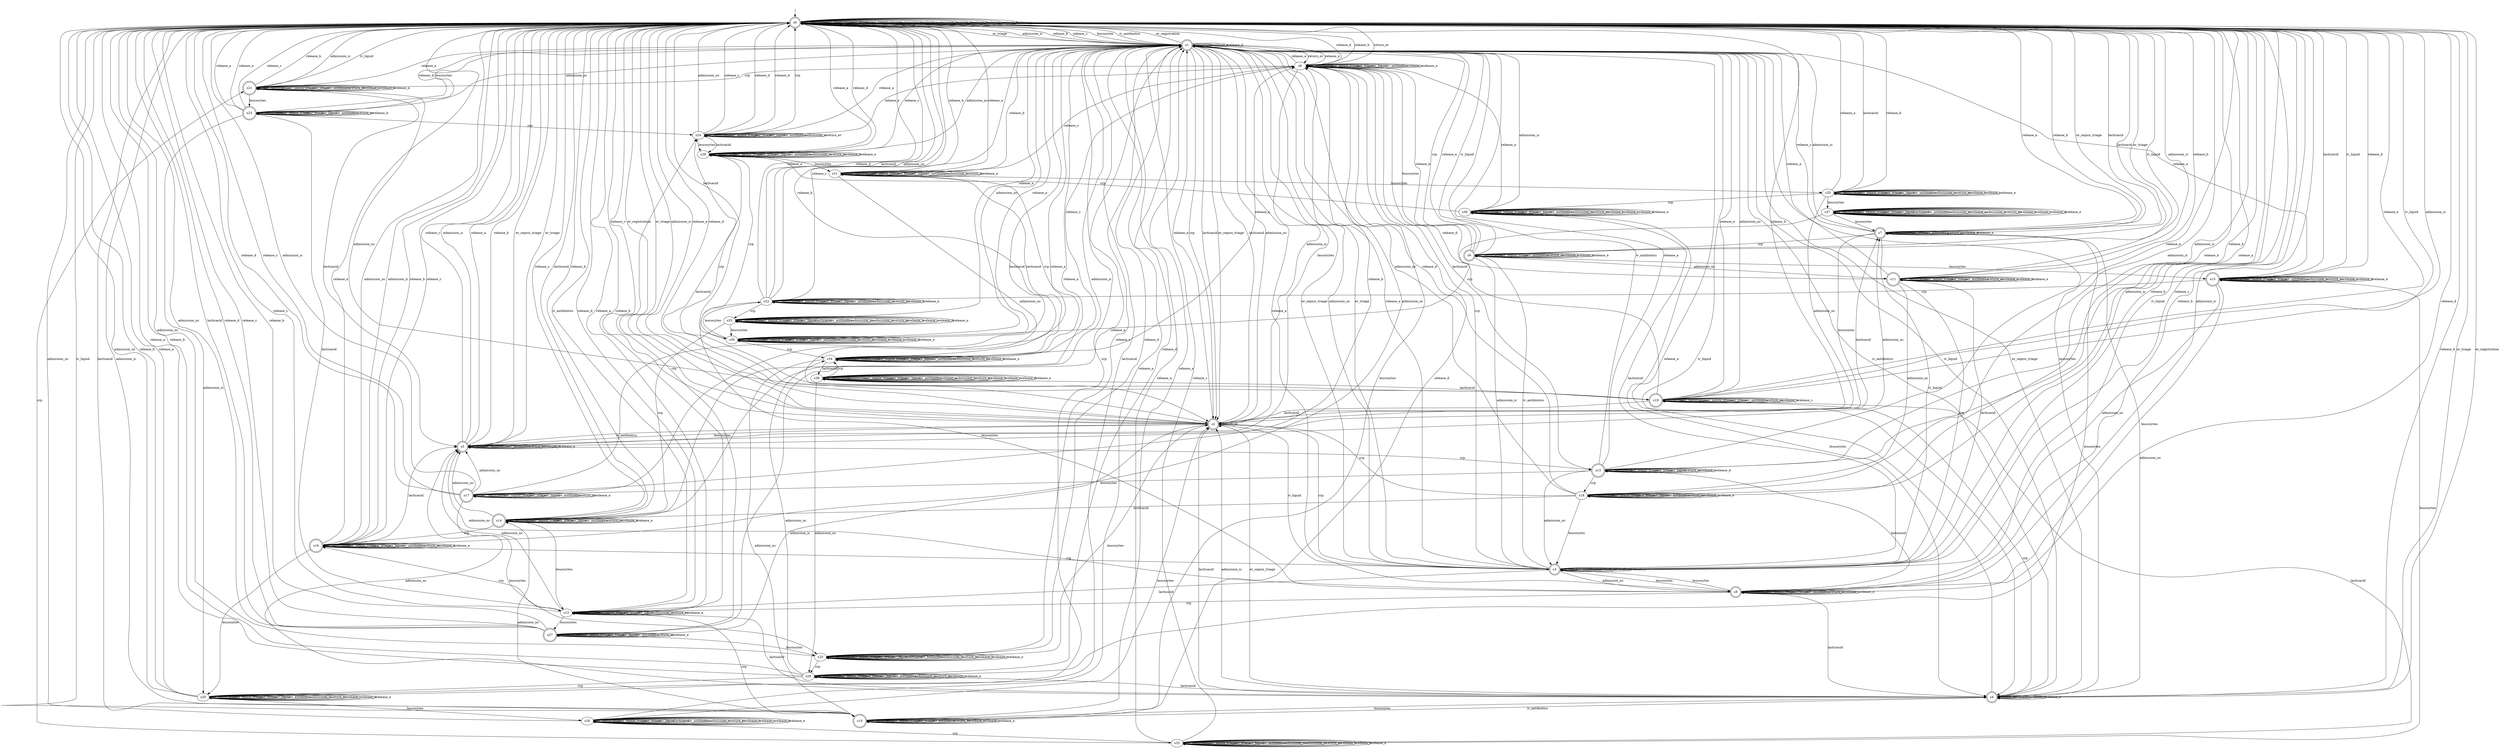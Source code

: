 digraph model_9 {
s0 [label="s0", shape=doublecircle];
s1 [label="s1", shape=doublecircle];
s2 [label="s2", shape=doublecircle];
s3 [label="s3", shape=doublecircle];
s4 [label="s4", shape=doublecircle];
s5 [label="s5", shape=doublecircle];
s6 [label="s6"];
s7 [label="s7", shape=doublecircle];
s8 [label="s8", shape=doublecircle];
s9 [label="s9", shape=doublecircle];
s10 [label="s10", shape=doublecircle];
s11 [label="s11", shape=doublecircle];
s12 [label="s12"];
s13 [label="s13", shape=doublecircle];
s14 [label="s14", shape=doublecircle];
s15 [label="s15", shape=doublecircle];
s16 [label="s16", shape=doublecircle];
s17 [label="s17", shape=doublecircle];
s18 [label="s18"];
s19 [label="s19", shape=doublecircle];
s20 [label="s20"];
s21 [label="s21", shape=doublecircle];
s22 [label="s22"];
s23 [label="s23", shape=doublecircle];
s24 [label="s24"];
s25 [label="s25"];
s26 [label="s26"];
s27 [label="s27", shape=doublecircle];
s28 [label="s28"];
s29 [label="s29"];
s30 [label="s30"];
s31 [label="s31"];
s32 [label="s32"];
s33 [label="s33"];
s34 [label="s34"];
s35 [label="s35"];
s36 [label="s36"];
s37 [label="s37"];
s38 [label="s38"];
s0 -> s0  [label="er_registration"];
s0 -> s1  [label="leucocytes"];
s0 -> s0  [label="er_sepsis_triage"];
s0 -> s0  [label="er_triage"];
s0 -> s0  [label="crp"];
s0 -> s0  [label="iv_liquid"];
s0 -> s0  [label="lacticacid"];
s0 -> s1  [label="iv_antibiotics"];
s0 -> s0  [label="admission_nc"];
s0 -> s0  [label="release_a"];
s0 -> s0  [label="admission_ic"];
s0 -> s0  [label="return_er"];
s0 -> s0  [label="release_b"];
s0 -> s0  [label="release_c"];
s0 -> s0  [label="release_d"];
s0 -> s0  [label="release_e"];
s1 -> s2  [label="crp"];
s1 -> s0  [label="er_registration"];
s1 -> s2  [label="lacticacid"];
s1 -> s0  [label="er_triage"];
s1 -> s1  [label="leucocytes"];
s1 -> s3  [label="admission_nc"];
s1 -> s2  [label="er_sepsis_triage"];
s1 -> s4  [label="iv_liquid"];
s1 -> s4  [label="iv_antibiotics"];
s1 -> s0  [label="admission_ic"];
s1 -> s1  [label="release_a"];
s1 -> s0  [label="release_b"];
s1 -> s6  [label="return_er"];
s1 -> s6  [label="release_e"];
s1 -> s0  [label="release_c"];
s1 -> s1  [label="release_d"];
s2 -> s0  [label="er_registration"];
s2 -> s0  [label="er_triage"];
s2 -> s1  [label="lacticacid"];
s2 -> s4  [label="er_sepsis_triage"];
s2 -> s1  [label="admission_nc"];
s2 -> s5  [label="leucocytes"];
s2 -> s3  [label="iv_liquid"];
s2 -> s5  [label="iv_antibiotics"];
s2 -> s0  [label="admission_ic"];
s2 -> s3  [label="crp"];
s2 -> s0  [label="release_a"];
s2 -> s0  [label="release_d"];
s2 -> s0  [label="release_b"];
s2 -> s0  [label="release_c"];
s2 -> s1  [label="release_e"];
s2 -> s2  [label="return_er"];
s3 -> s1  [label="er_triage"];
s3 -> s1  [label="er_sepsis_triage"];
s3 -> s0  [label="admission_ic"];
s3 -> s9  [label="iv_antibiotics"];
s3 -> s3  [label="iv_liquid"];
s3 -> s8  [label="admission_nc"];
s3 -> s8  [label="leucocytes"];
s3 -> s1  [label="release_a"];
s3 -> s6  [label="crp"];
s3 -> s0  [label="release_b"];
s3 -> s12  [label="lacticacid"];
s3 -> s0  [label="release_c"];
s3 -> s3  [label="er_registration"];
s3 -> s3  [label="return_er"];
s3 -> s3  [label="release_d"];
s3 -> s3  [label="release_e"];
s4 -> s5  [label="admission_nc"];
s4 -> s1  [label="iv_liquid"];
s4 -> s10  [label="iv_antibiotics"];
s4 -> s0  [label="er_triage"];
s4 -> s1  [label="er_sepsis_triage"];
s4 -> s0  [label="er_registration"];
s4 -> s1  [label="leucocytes"];
s4 -> s2  [label="lacticacid"];
s4 -> s2  [label="admission_ic"];
s4 -> s0  [label="release_b"];
s4 -> s19  [label="crp"];
s4 -> s1  [label="release_a"];
s4 -> s4  [label="return_er"];
s4 -> s4  [label="release_c"];
s4 -> s4  [label="release_d"];
s4 -> s4  [label="release_e"];
s5 -> s5  [label="iv_liquid"];
s5 -> s6  [label="leucocytes"];
s5 -> s7  [label="admission_nc"];
s5 -> s0  [label="admission_ic"];
s5 -> s13  [label="crp"];
s5 -> s7  [label="lacticacid"];
s5 -> s0  [label="release_a"];
s5 -> s0  [label="release_b"];
s5 -> s0  [label="er_sepsis_triage"];
s5 -> s0  [label="er_triage"];
s5 -> s0  [label="release_c"];
s5 -> s5  [label="er_registration"];
s5 -> s5  [label="iv_antibiotics"];
s5 -> s5  [label="return_er"];
s5 -> s5  [label="release_d"];
s5 -> s5  [label="release_e"];
s6 -> s0  [label="release_d"];
s6 -> s1  [label="release_a"];
s6 -> s10  [label="leucocytes"];
s6 -> s16  [label="admission_nc"];
s6 -> s21  [label="crp"];
s6 -> s13  [label="lacticacid"];
s6 -> s0  [label="release_b"];
s6 -> s2  [label="admission_ic"];
s6 -> s0  [label="return_er"];
s6 -> s6  [label="er_registration"];
s6 -> s6  [label="er_sepsis_triage"];
s6 -> s6  [label="er_triage"];
s6 -> s6  [label="iv_liquid"];
s6 -> s6  [label="iv_antibiotics"];
s6 -> s6  [label="release_c"];
s6 -> s6  [label="release_e"];
s7 -> s4  [label="admission_nc"];
s7 -> s9  [label="crp"];
s7 -> s0  [label="lacticacid"];
s7 -> s2  [label="leucocytes"];
s7 -> s1  [label="admission_ic"];
s7 -> s0  [label="release_a"];
s7 -> s3  [label="iv_liquid"];
s7 -> s0  [label="release_b"];
s7 -> s0  [label="er_sepsis_triage"];
s7 -> s1  [label="release_c"];
s7 -> s7  [label="er_registration"];
s7 -> s7  [label="er_triage"];
s7 -> s7  [label="iv_antibiotics"];
s7 -> s7  [label="return_er"];
s7 -> s7  [label="release_d"];
s7 -> s7  [label="release_e"];
s8 -> s1  [label="release_a"];
s8 -> s0  [label="iv_liquid"];
s8 -> s4  [label="lacticacid"];
s8 -> s5  [label="admission_nc"];
s8 -> s12  [label="crp"];
s8 -> s3  [label="leucocytes"];
s8 -> s0  [label="release_b"];
s8 -> s0  [label="admission_ic"];
s8 -> s0  [label="release_d"];
s8 -> s8  [label="er_registration"];
s8 -> s8  [label="er_sepsis_triage"];
s8 -> s8  [label="er_triage"];
s8 -> s8  [label="iv_antibiotics"];
s8 -> s8  [label="return_er"];
s8 -> s8  [label="release_c"];
s8 -> s8  [label="release_e"];
s9 -> s1  [label="iv_liquid"];
s9 -> s11  [label="admission_nc"];
s9 -> s3  [label="admission_ic"];
s9 -> s0  [label="lacticacid"];
s9 -> s0  [label="er_triage"];
s9 -> s1  [label="crp"];
s9 -> s1  [label="release_a"];
s9 -> s15  [label="leucocytes"];
s9 -> s6  [label="release_b"];
s9 -> s9  [label="er_registration"];
s9 -> s9  [label="er_sepsis_triage"];
s9 -> s9  [label="iv_antibiotics"];
s9 -> s9  [label="return_er"];
s9 -> s9  [label="release_c"];
s9 -> s9  [label="release_d"];
s9 -> s9  [label="release_e"];
s10 -> s0  [label="iv_liquid"];
s10 -> s14  [label="admission_nc"];
s10 -> s0  [label="lacticacid"];
s10 -> s0  [label="admission_ic"];
s10 -> s4  [label="leucocytes"];
s10 -> s12  [label="crp"];
s10 -> s1  [label="release_a"];
s10 -> s6  [label="release_d"];
s10 -> s10  [label="er_registration"];
s10 -> s10  [label="er_sepsis_triage"];
s10 -> s10  [label="er_triage"];
s10 -> s10  [label="iv_antibiotics"];
s10 -> s10  [label="return_er"];
s10 -> s10  [label="release_b"];
s10 -> s10  [label="release_c"];
s10 -> s10  [label="release_e"];
s11 -> s3  [label="crp"];
s11 -> s6  [label="leucocytes"];
s11 -> s0  [label="iv_liquid"];
s11 -> s1  [label="release_a"];
s11 -> s18  [label="admission_nc"];
s11 -> s0  [label="admission_ic"];
s11 -> s3  [label="lacticacid"];
s11 -> s0  [label="release_b"];
s11 -> s11  [label="er_registration"];
s11 -> s11  [label="er_sepsis_triage"];
s11 -> s11  [label="er_triage"];
s11 -> s11  [label="iv_antibiotics"];
s11 -> s11  [label="return_er"];
s11 -> s11  [label="release_c"];
s11 -> s11  [label="release_d"];
s11 -> s11  [label="release_e"];
s12 -> s16  [label="crp"];
s12 -> s27  [label="leucocytes"];
s12 -> s0  [label="release_a"];
s12 -> s4  [label="lacticacid"];
s12 -> s5  [label="admission_nc"];
s12 -> s0  [label="release_b"];
s12 -> s0  [label="release_c"];
s12 -> s0  [label="iv_antibiotics"];
s12 -> s0  [label="release_d"];
s12 -> s12  [label="er_registration"];
s12 -> s12  [label="er_sepsis_triage"];
s12 -> s12  [label="er_triage"];
s12 -> s12  [label="iv_liquid"];
s12 -> s12  [label="admission_ic"];
s12 -> s12  [label="return_er"];
s12 -> s12  [label="release_e"];
s13 -> s17  [label="leucocytes"];
s13 -> s3  [label="admission_nc"];
s13 -> s0  [label="admission_ic"];
s13 -> s8  [label="lacticacid"];
s13 -> s1  [label="release_a"];
s13 -> s18  [label="crp"];
s13 -> s1  [label="iv_antibiotics"];
s13 -> s0  [label="release_b"];
s13 -> s0  [label="release_e"];
s13 -> s13  [label="er_registration"];
s13 -> s13  [label="er_sepsis_triage"];
s13 -> s13  [label="er_triage"];
s13 -> s13  [label="iv_liquid"];
s13 -> s13  [label="return_er"];
s13 -> s13  [label="release_c"];
s13 -> s13  [label="release_d"];
s14 -> s1  [label="release_a"];
s14 -> s5  [label="admission_nc"];
s14 -> s12  [label="leucocytes"];
s14 -> s0  [label="release_c"];
s14 -> s16  [label="crp"];
s14 -> s0  [label="lacticacid"];
s14 -> s1  [label="admission_ic"];
s14 -> s0  [label="release_b"];
s14 -> s14  [label="er_registration"];
s14 -> s14  [label="er_sepsis_triage"];
s14 -> s14  [label="er_triage"];
s14 -> s14  [label="iv_liquid"];
s14 -> s14  [label="iv_antibiotics"];
s14 -> s14  [label="return_er"];
s14 -> s14  [label="release_d"];
s14 -> s14  [label="release_e"];
s15 -> s1  [label="release_a"];
s15 -> s22  [label="crp"];
s15 -> s3  [label="admission_nc"];
s15 -> s8  [label="leucocytes"];
s15 -> s0  [label="iv_liquid"];
s15 -> s0  [label="release_b"];
s15 -> s0  [label="lacticacid"];
s15 -> s15  [label="er_registration"];
s15 -> s15  [label="er_sepsis_triage"];
s15 -> s15  [label="er_triage"];
s15 -> s15  [label="iv_antibiotics"];
s15 -> s15  [label="admission_ic"];
s15 -> s15  [label="return_er"];
s15 -> s15  [label="release_c"];
s15 -> s15  [label="release_d"];
s15 -> s15  [label="release_e"];
s16 -> s3  [label="crp"];
s16 -> s20  [label="leucocytes"];
s16 -> s0  [label="admission_nc"];
s16 -> s0  [label="admission_ic"];
s16 -> s0  [label="release_a"];
s16 -> s0  [label="release_b"];
s16 -> s5  [label="lacticacid"];
s16 -> s0  [label="release_c"];
s16 -> s16  [label="er_registration"];
s16 -> s16  [label="er_sepsis_triage"];
s16 -> s16  [label="er_triage"];
s16 -> s16  [label="iv_liquid"];
s16 -> s16  [label="iv_antibiotics"];
s16 -> s16  [label="return_er"];
s16 -> s16  [label="release_d"];
s16 -> s16  [label="release_e"];
s17 -> s5  [label="admission_nc"];
s17 -> s25  [label="leucocytes"];
s17 -> s17  [label="crp"];
s17 -> s1  [label="release_a"];
s17 -> s0  [label="admission_ic"];
s17 -> s0  [label="release_d"];
s17 -> s1  [label="lacticacid"];
s17 -> s0  [label="release_c"];
s17 -> s6  [label="release_b"];
s17 -> s17  [label="er_registration"];
s17 -> s17  [label="er_sepsis_triage"];
s17 -> s17  [label="er_triage"];
s17 -> s17  [label="iv_liquid"];
s17 -> s17  [label="iv_antibiotics"];
s17 -> s17  [label="return_er"];
s17 -> s17  [label="release_e"];
s18 -> s2  [label="crp"];
s18 -> s3  [label="leucocytes"];
s18 -> s0  [label="release_b"];
s18 -> s0  [label="release_a"];
s18 -> s0  [label="admission_ic"];
s18 -> s14  [label="lacticacid"];
s18 -> s1  [label="release_d"];
s18 -> s1  [label="admission_nc"];
s18 -> s18  [label="er_registration"];
s18 -> s18  [label="er_sepsis_triage"];
s18 -> s18  [label="er_triage"];
s18 -> s18  [label="iv_liquid"];
s18 -> s18  [label="iv_antibiotics"];
s18 -> s18  [label="return_er"];
s18 -> s18  [label="release_c"];
s18 -> s18  [label="release_e"];
s19 -> s19  [label="leucocytes"];
s19 -> s2  [label="lacticacid"];
s19 -> s1  [label="admission_nc"];
s19 -> s0  [label="release_e"];
s19 -> s24  [label="crp"];
s19 -> s1  [label="release_a"];
s19 -> s0  [label="iv_liquid"];
s19 -> s0  [label="admission_ic"];
s19 -> s6  [label="release_d"];
s19 -> s19  [label="er_registration"];
s19 -> s19  [label="er_sepsis_triage"];
s19 -> s19  [label="er_triage"];
s19 -> s19  [label="iv_antibiotics"];
s19 -> s19  [label="return_er"];
s19 -> s19  [label="release_b"];
s19 -> s19  [label="release_c"];
s20 -> s0  [label="release_a"];
s20 -> s1  [label="crp"];
s20 -> s26  [label="leucocytes"];
s20 -> s0  [label="admission_nc"];
s20 -> s1  [label="lacticacid"];
s20 -> s0  [label="release_b"];
s20 -> s20  [label="er_registration"];
s20 -> s20  [label="er_sepsis_triage"];
s20 -> s20  [label="er_triage"];
s20 -> s20  [label="iv_liquid"];
s20 -> s20  [label="iv_antibiotics"];
s20 -> s20  [label="admission_ic"];
s20 -> s20  [label="return_er"];
s20 -> s20  [label="release_c"];
s20 -> s20  [label="release_d"];
s20 -> s20  [label="release_e"];
s21 -> s23  [label="leucocytes"];
s21 -> s1  [label="release_a"];
s21 -> s21  [label="crp"];
s21 -> s19  [label="admission_nc"];
s21 -> s0  [label="admission_ic"];
s21 -> s0  [label="iv_liquid"];
s21 -> s5  [label="lacticacid"];
s21 -> s0  [label="release_b"];
s21 -> s21  [label="er_registration"];
s21 -> s21  [label="er_sepsis_triage"];
s21 -> s21  [label="er_triage"];
s21 -> s21  [label="iv_antibiotics"];
s21 -> s21  [label="return_er"];
s21 -> s21  [label="release_c"];
s21 -> s21  [label="release_d"];
s21 -> s21  [label="release_e"];
s22 -> s8  [label="leucocytes"];
s22 -> s0  [label="release_d"];
s22 -> s0  [label="release_a"];
s22 -> s0  [label="lacticacid"];
s22 -> s33  [label="crp"];
s22 -> s1  [label="release_c"];
s22 -> s0  [label="admission_nc"];
s22 -> s22  [label="er_registration"];
s22 -> s22  [label="er_sepsis_triage"];
s22 -> s22  [label="er_triage"];
s22 -> s22  [label="iv_liquid"];
s22 -> s22  [label="iv_antibiotics"];
s22 -> s22  [label="admission_ic"];
s22 -> s22  [label="return_er"];
s22 -> s22  [label="release_b"];
s22 -> s22  [label="release_e"];
s23 -> s1  [label="leucocytes"];
s23 -> s24  [label="crp"];
s23 -> s0  [label="release_a"];
s23 -> s0  [label="release_e"];
s23 -> s1  [label="release_d"];
s23 -> s1  [label="admission_nc"];
s23 -> s0  [label="release_c"];
s23 -> s12  [label="lacticacid"];
s23 -> s20  [label="admission_ic"];
s23 -> s23  [label="er_registration"];
s23 -> s23  [label="er_sepsis_triage"];
s23 -> s23  [label="er_triage"];
s23 -> s23  [label="iv_liquid"];
s23 -> s23  [label="iv_antibiotics"];
s23 -> s23  [label="return_er"];
s23 -> s23  [label="release_b"];
s24 -> s0  [label="crp"];
s24 -> s1  [label="release_a"];
s24 -> s29  [label="leucocytes"];
s24 -> s0  [label="admission_nc"];
s24 -> s0  [label="release_c"];
s24 -> s0  [label="release_d"];
s24 -> s0  [label="release_b"];
s24 -> s29  [label="lacticacid"];
s24 -> s6  [label="release_e"];
s24 -> s24  [label="er_registration"];
s24 -> s24  [label="er_sepsis_triage"];
s24 -> s24  [label="er_triage"];
s24 -> s24  [label="iv_liquid"];
s24 -> s24  [label="iv_antibiotics"];
s24 -> s24  [label="admission_ic"];
s24 -> s24  [label="return_er"];
s25 -> s28  [label="crp"];
s25 -> s1  [label="release_a"];
s25 -> s2  [label="leucocytes"];
s25 -> s0  [label="admission_nc"];
s25 -> s1  [label="release_d"];
s25 -> s25  [label="er_registration"];
s25 -> s25  [label="er_sepsis_triage"];
s25 -> s25  [label="er_triage"];
s25 -> s25  [label="iv_liquid"];
s25 -> s25  [label="lacticacid"];
s25 -> s25  [label="iv_antibiotics"];
s25 -> s25  [label="admission_ic"];
s25 -> s25  [label="return_er"];
s25 -> s25  [label="release_b"];
s25 -> s25  [label="release_c"];
s25 -> s25  [label="release_e"];
s26 -> s2  [label="leucocytes"];
s26 -> s32  [label="crp"];
s26 -> s1  [label="release_a"];
s26 -> s0  [label="admission_nc"];
s26 -> s26  [label="er_registration"];
s26 -> s26  [label="er_sepsis_triage"];
s26 -> s26  [label="er_triage"];
s26 -> s26  [label="iv_liquid"];
s26 -> s26  [label="lacticacid"];
s26 -> s26  [label="iv_antibiotics"];
s26 -> s26  [label="admission_ic"];
s26 -> s26  [label="return_er"];
s26 -> s26  [label="release_b"];
s26 -> s26  [label="release_c"];
s26 -> s26  [label="release_d"];
s26 -> s26  [label="release_e"];
s27 -> s24  [label="crp"];
s27 -> s0  [label="admission_nc"];
s27 -> s25  [label="leucocytes"];
s27 -> s1  [label="release_a"];
s27 -> s0  [label="lacticacid"];
s27 -> s0  [label="release_d"];
s27 -> s0  [label="release_c"];
s27 -> s2  [label="admission_ic"];
s27 -> s0  [label="release_b"];
s27 -> s27  [label="er_registration"];
s27 -> s27  [label="er_sepsis_triage"];
s27 -> s27  [label="er_triage"];
s27 -> s27  [label="iv_liquid"];
s27 -> s27  [label="iv_antibiotics"];
s27 -> s27  [label="return_er"];
s27 -> s27  [label="release_e"];
s28 -> s0  [label="release_a"];
s28 -> s7  [label="leucocytes"];
s28 -> s20  [label="crp"];
s28 -> s0  [label="release_b"];
s28 -> s4  [label="lacticacid"];
s28 -> s1  [label="release_d"];
s28 -> s34  [label="admission_nc"];
s28 -> s28  [label="er_registration"];
s28 -> s28  [label="er_sepsis_triage"];
s28 -> s28  [label="er_triage"];
s28 -> s28  [label="iv_liquid"];
s28 -> s28  [label="iv_antibiotics"];
s28 -> s28  [label="admission_ic"];
s28 -> s28  [label="return_er"];
s28 -> s28  [label="release_c"];
s28 -> s28  [label="release_e"];
s29 -> s0  [label="release_a"];
s29 -> s30  [label="crp"];
s29 -> s1  [label="release_c"];
s29 -> s31  [label="leucocytes"];
s29 -> s2  [label="lacticacid"];
s29 -> s1  [label="admission_nc"];
s29 -> s0  [label="release_d"];
s29 -> s29  [label="er_registration"];
s29 -> s29  [label="er_sepsis_triage"];
s29 -> s29  [label="er_triage"];
s29 -> s29  [label="iv_liquid"];
s29 -> s29  [label="iv_antibiotics"];
s29 -> s29  [label="admission_ic"];
s29 -> s29  [label="return_er"];
s29 -> s29  [label="release_b"];
s29 -> s29  [label="release_e"];
s30 -> s1  [label="release_a"];
s30 -> s22  [label="leucocytes"];
s30 -> s34  [label="crp"];
s30 -> s0  [label="lacticacid"];
s30 -> s1  [label="admission_nc"];
s30 -> s30  [label="er_registration"];
s30 -> s30  [label="er_sepsis_triage"];
s30 -> s30  [label="er_triage"];
s30 -> s30  [label="iv_liquid"];
s30 -> s30  [label="iv_antibiotics"];
s30 -> s30  [label="admission_ic"];
s30 -> s30  [label="return_er"];
s30 -> s30  [label="release_b"];
s30 -> s30  [label="release_c"];
s30 -> s30  [label="release_d"];
s30 -> s30  [label="release_e"];
s31 -> s0  [label="release_a"];
s31 -> s31  [label="crp"];
s31 -> s35  [label="leucocytes"];
s31 -> s1  [label="release_d"];
s31 -> s0  [label="release_b"];
s31 -> s6  [label="release_c"];
s31 -> s2  [label="admission_nc"];
s31 -> s34  [label="lacticacid"];
s31 -> s31  [label="er_registration"];
s31 -> s31  [label="er_sepsis_triage"];
s31 -> s31  [label="er_triage"];
s31 -> s31  [label="iv_liquid"];
s31 -> s31  [label="iv_antibiotics"];
s31 -> s31  [label="admission_ic"];
s31 -> s31  [label="return_er"];
s31 -> s31  [label="release_e"];
s32 -> s15  [label="leucocytes"];
s32 -> s1  [label="release_a"];
s32 -> s1  [label="release_c"];
s32 -> s21  [label="crp"];
s32 -> s19  [label="lacticacid"];
s32 -> s32  [label="er_registration"];
s32 -> s32  [label="er_sepsis_triage"];
s32 -> s32  [label="er_triage"];
s32 -> s32  [label="iv_liquid"];
s32 -> s32  [label="iv_antibiotics"];
s32 -> s32  [label="admission_nc"];
s32 -> s32  [label="admission_ic"];
s32 -> s32  [label="return_er"];
s32 -> s32  [label="release_b"];
s32 -> s32  [label="release_d"];
s32 -> s32  [label="release_e"];
s33 -> s30  [label="leucocytes"];
s33 -> s1  [label="release_a"];
s33 -> s14  [label="crp"];
s33 -> s33  [label="er_registration"];
s33 -> s33  [label="er_sepsis_triage"];
s33 -> s33  [label="er_triage"];
s33 -> s33  [label="iv_liquid"];
s33 -> s33  [label="lacticacid"];
s33 -> s33  [label="iv_antibiotics"];
s33 -> s33  [label="admission_nc"];
s33 -> s33  [label="admission_ic"];
s33 -> s33  [label="return_er"];
s33 -> s33  [label="release_b"];
s33 -> s33  [label="release_c"];
s33 -> s33  [label="release_d"];
s33 -> s33  [label="release_e"];
s34 -> s34  [label="leucocytes"];
s34 -> s6  [label="release_a"];
s34 -> s31  [label="crp"];
s34 -> s0  [label="release_b"];
s34 -> s38  [label="lacticacid"];
s34 -> s10  [label="admission_nc"];
s34 -> s6  [label="release_c"];
s34 -> s34  [label="er_registration"];
s34 -> s34  [label="er_sepsis_triage"];
s34 -> s34  [label="er_triage"];
s34 -> s34  [label="iv_liquid"];
s34 -> s34  [label="iv_antibiotics"];
s34 -> s34  [label="admission_ic"];
s34 -> s34  [label="return_er"];
s34 -> s34  [label="release_d"];
s34 -> s34  [label="release_e"];
s35 -> s37  [label="leucocytes"];
s35 -> s0  [label="release_d"];
s35 -> s36  [label="crp"];
s35 -> s0  [label="release_a"];
s35 -> s2  [label="admission_nc"];
s35 -> s0  [label="lacticacid"];
s35 -> s35  [label="er_registration"];
s35 -> s35  [label="er_sepsis_triage"];
s35 -> s35  [label="er_triage"];
s35 -> s35  [label="iv_liquid"];
s35 -> s35  [label="iv_antibiotics"];
s35 -> s35  [label="admission_ic"];
s35 -> s35  [label="return_er"];
s35 -> s35  [label="release_b"];
s35 -> s35  [label="release_c"];
s35 -> s35  [label="release_e"];
s36 -> s4  [label="leucocytes"];
s36 -> s6  [label="release_a"];
s36 -> s29  [label="crp"];
s36 -> s1  [label="admission_ic"];
s36 -> s3  [label="lacticacid"];
s36 -> s36  [label="er_registration"];
s36 -> s36  [label="er_sepsis_triage"];
s36 -> s36  [label="er_triage"];
s36 -> s36  [label="iv_liquid"];
s36 -> s36  [label="iv_antibiotics"];
s36 -> s36  [label="admission_nc"];
s36 -> s36  [label="return_er"];
s36 -> s36  [label="release_b"];
s36 -> s36  [label="release_c"];
s36 -> s36  [label="release_d"];
s36 -> s36  [label="release_e"];
s37 -> s30  [label="crp"];
s37 -> s7  [label="leucocytes"];
s37 -> s37  [label="er_registration"];
s37 -> s37  [label="er_sepsis_triage"];
s37 -> s37  [label="er_triage"];
s37 -> s37  [label="iv_liquid"];
s37 -> s37  [label="lacticacid"];
s37 -> s37  [label="iv_antibiotics"];
s37 -> s37  [label="admission_nc"];
s37 -> s37  [label="release_a"];
s37 -> s37  [label="admission_ic"];
s37 -> s37  [label="return_er"];
s37 -> s37  [label="release_b"];
s37 -> s37  [label="release_c"];
s37 -> s37  [label="release_d"];
s37 -> s37  [label="release_e"];
s38 -> s34  [label="crp"];
s38 -> s19  [label="lacticacid"];
s38 -> s28  [label="admission_nc"];
s38 -> s38  [label="er_registration"];
s38 -> s38  [label="leucocytes"];
s38 -> s38  [label="er_sepsis_triage"];
s38 -> s38  [label="er_triage"];
s38 -> s38  [label="iv_liquid"];
s38 -> s38  [label="iv_antibiotics"];
s38 -> s38  [label="release_a"];
s38 -> s38  [label="admission_ic"];
s38 -> s38  [label="return_er"];
s38 -> s38  [label="release_b"];
s38 -> s38  [label="release_c"];
s38 -> s38  [label="release_d"];
s38 -> s38  [label="release_e"];
__start0 [label="", shape=none];
__start0 -> s0  [label=""];
}
